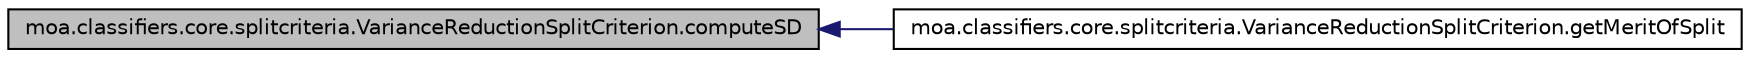 digraph G
{
  edge [fontname="Helvetica",fontsize="10",labelfontname="Helvetica",labelfontsize="10"];
  node [fontname="Helvetica",fontsize="10",shape=record];
  rankdir=LR;
  Node1 [label="moa.classifiers.core.splitcriteria.VarianceReductionSplitCriterion.computeSD",height=0.2,width=0.4,color="black", fillcolor="grey75", style="filled" fontcolor="black"];
  Node1 -> Node2 [dir=back,color="midnightblue",fontsize="10",style="solid",fontname="Helvetica"];
  Node2 [label="moa.classifiers.core.splitcriteria.VarianceReductionSplitCriterion.getMeritOfSplit",height=0.2,width=0.4,color="black", fillcolor="white", style="filled",URL="$classmoa_1_1classifiers_1_1core_1_1splitcriteria_1_1VarianceReductionSplitCriterion.html#aa10d8065457eea8d4c6843223ddbc289",tooltip="Computes the merit of splitting for a given ditribution before the split and after..."];
}
